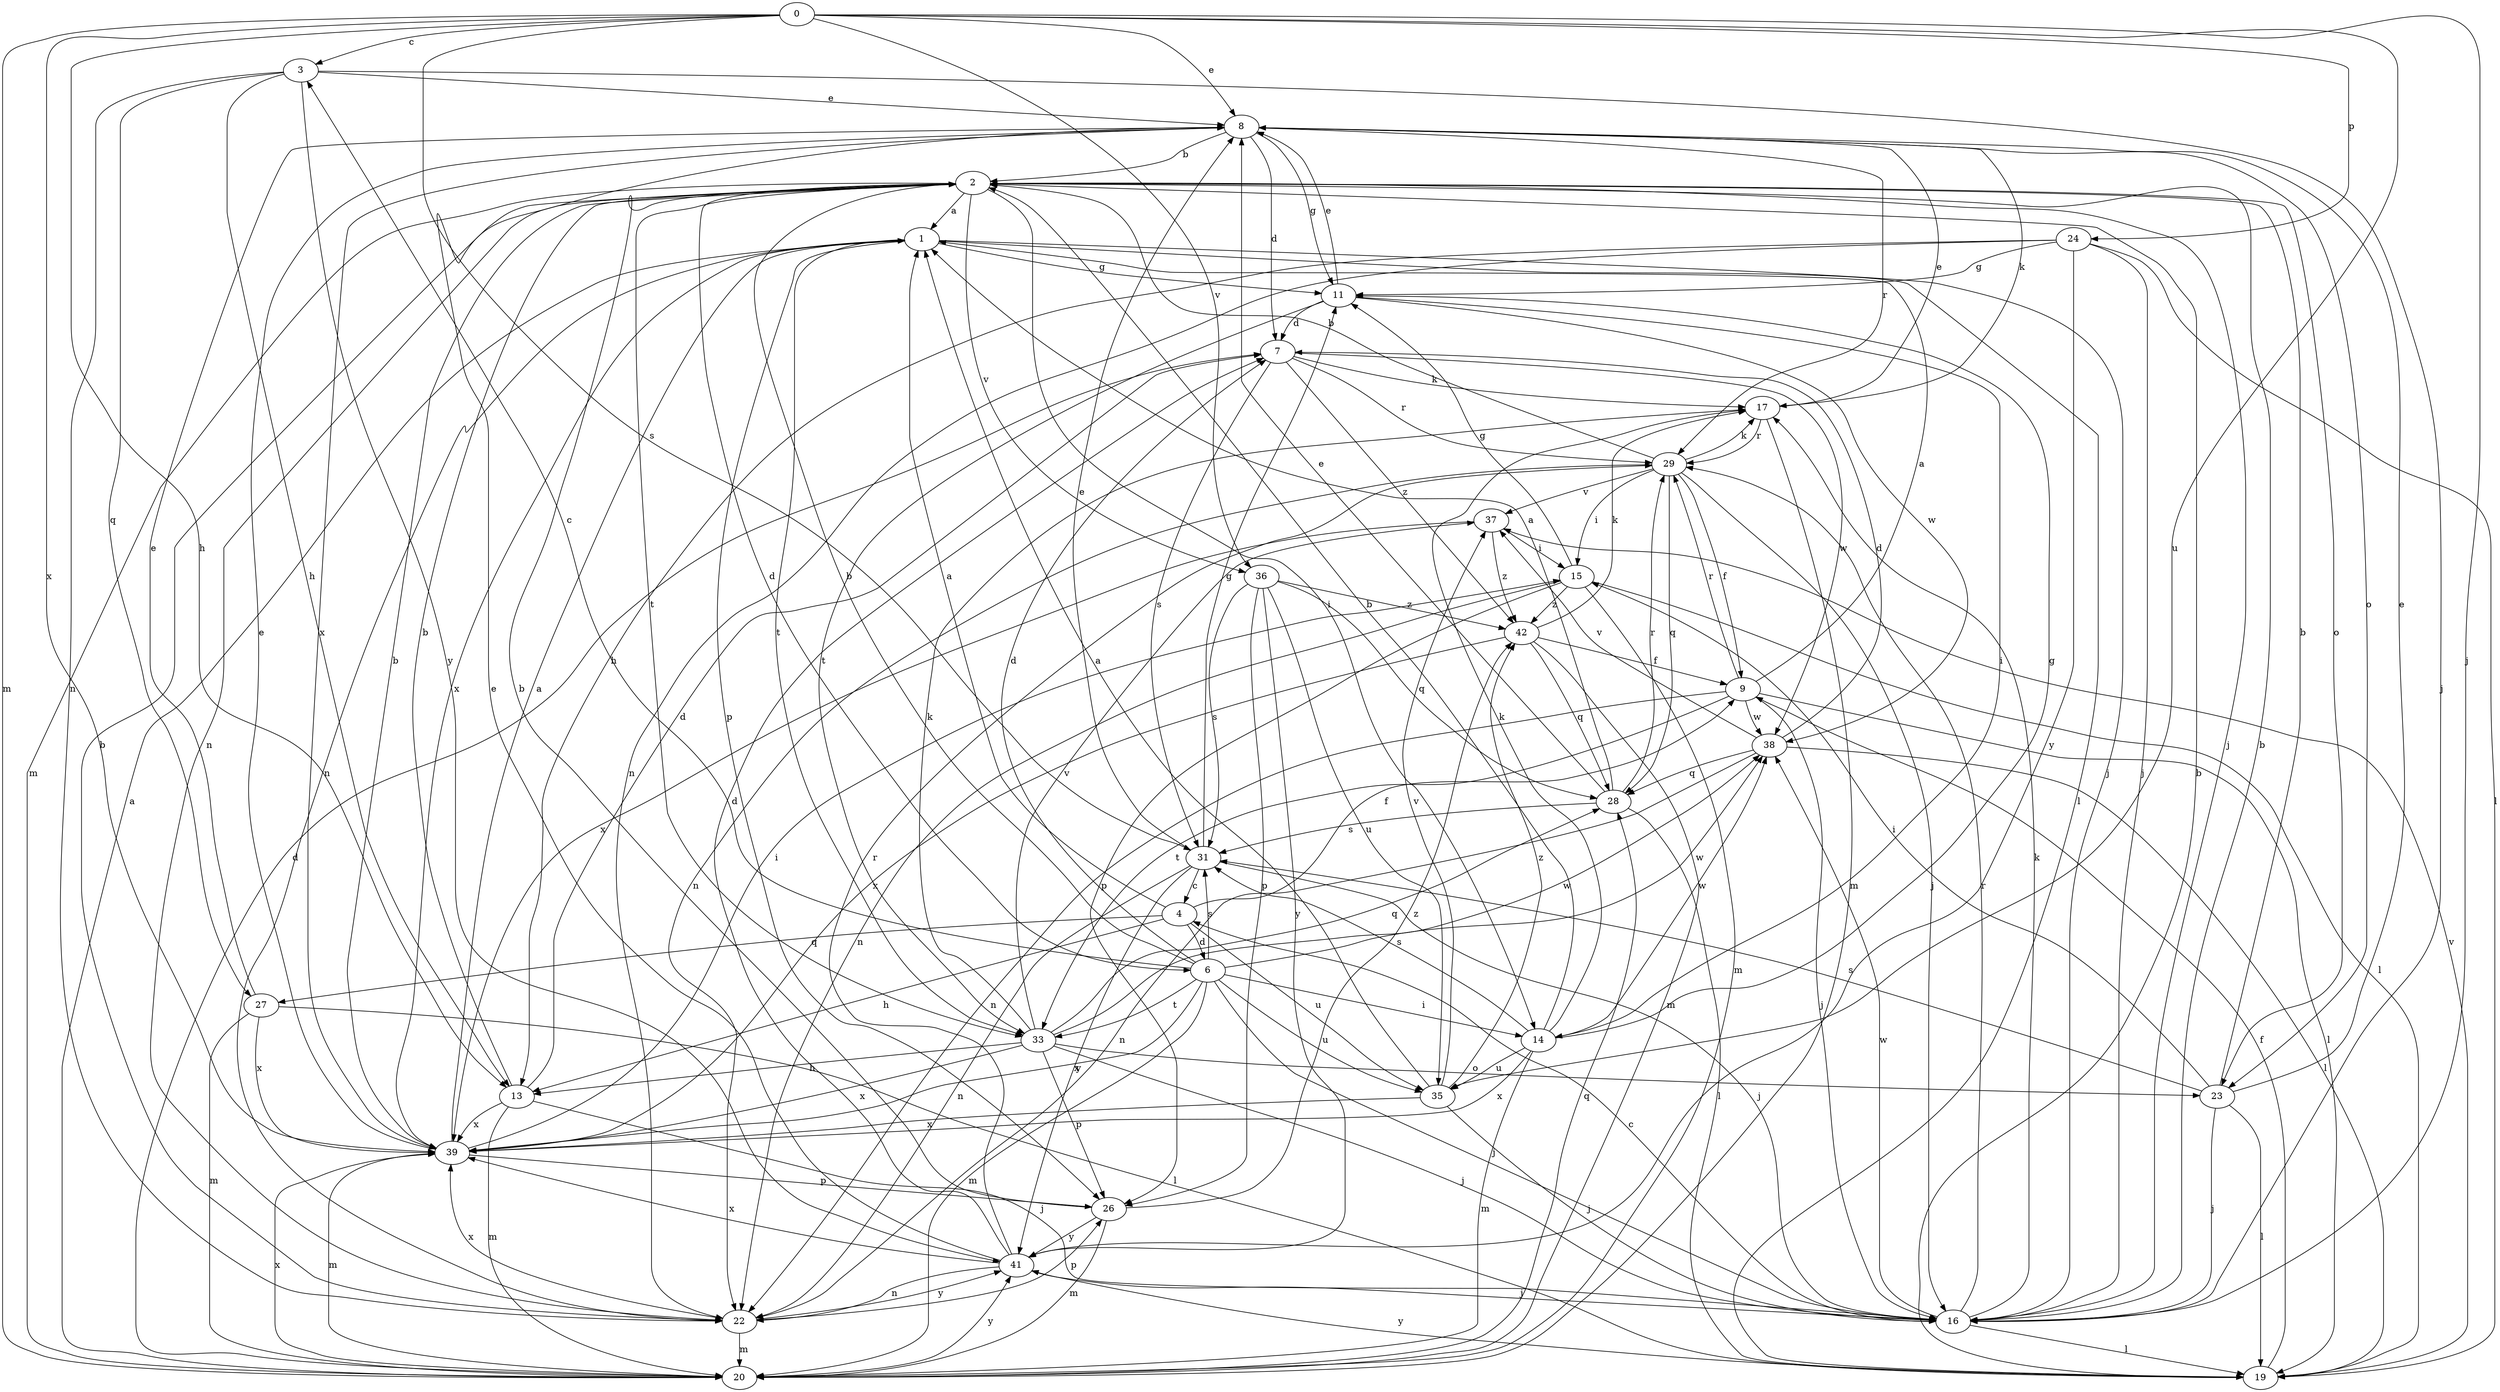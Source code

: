 strict digraph  {
0;
1;
2;
3;
4;
6;
7;
8;
9;
11;
13;
14;
15;
16;
17;
19;
20;
22;
23;
24;
26;
27;
28;
29;
31;
33;
35;
36;
37;
38;
39;
41;
42;
0 -> 3  [label=c];
0 -> 8  [label=e];
0 -> 13  [label=h];
0 -> 16  [label=j];
0 -> 20  [label=m];
0 -> 24  [label=p];
0 -> 31  [label=s];
0 -> 35  [label=u];
0 -> 36  [label=v];
0 -> 39  [label=x];
1 -> 11  [label=g];
1 -> 16  [label=j];
1 -> 19  [label=l];
1 -> 22  [label=n];
1 -> 26  [label=p];
1 -> 33  [label=t];
1 -> 39  [label=x];
2 -> 1  [label=a];
2 -> 6  [label=d];
2 -> 14  [label=i];
2 -> 16  [label=j];
2 -> 20  [label=m];
2 -> 22  [label=n];
2 -> 23  [label=o];
2 -> 33  [label=t];
2 -> 36  [label=v];
3 -> 8  [label=e];
3 -> 13  [label=h];
3 -> 16  [label=j];
3 -> 22  [label=n];
3 -> 27  [label=q];
3 -> 41  [label=y];
4 -> 1  [label=a];
4 -> 6  [label=d];
4 -> 9  [label=f];
4 -> 13  [label=h];
4 -> 27  [label=q];
4 -> 35  [label=u];
6 -> 2  [label=b];
6 -> 3  [label=c];
6 -> 7  [label=d];
6 -> 14  [label=i];
6 -> 16  [label=j];
6 -> 20  [label=m];
6 -> 31  [label=s];
6 -> 33  [label=t];
6 -> 35  [label=u];
6 -> 38  [label=w];
6 -> 39  [label=x];
7 -> 17  [label=k];
7 -> 29  [label=r];
7 -> 31  [label=s];
7 -> 38  [label=w];
7 -> 42  [label=z];
8 -> 2  [label=b];
8 -> 7  [label=d];
8 -> 11  [label=g];
8 -> 17  [label=k];
8 -> 23  [label=o];
8 -> 29  [label=r];
8 -> 39  [label=x];
9 -> 1  [label=a];
9 -> 16  [label=j];
9 -> 19  [label=l];
9 -> 22  [label=n];
9 -> 29  [label=r];
9 -> 33  [label=t];
9 -> 38  [label=w];
11 -> 7  [label=d];
11 -> 8  [label=e];
11 -> 14  [label=i];
11 -> 33  [label=t];
11 -> 38  [label=w];
13 -> 2  [label=b];
13 -> 7  [label=d];
13 -> 16  [label=j];
13 -> 20  [label=m];
13 -> 39  [label=x];
14 -> 2  [label=b];
14 -> 11  [label=g];
14 -> 17  [label=k];
14 -> 20  [label=m];
14 -> 31  [label=s];
14 -> 35  [label=u];
14 -> 38  [label=w];
14 -> 39  [label=x];
15 -> 11  [label=g];
15 -> 19  [label=l];
15 -> 20  [label=m];
15 -> 22  [label=n];
15 -> 26  [label=p];
15 -> 42  [label=z];
16 -> 2  [label=b];
16 -> 4  [label=c];
16 -> 17  [label=k];
16 -> 19  [label=l];
16 -> 29  [label=r];
16 -> 38  [label=w];
17 -> 8  [label=e];
17 -> 20  [label=m];
17 -> 29  [label=r];
19 -> 2  [label=b];
19 -> 9  [label=f];
19 -> 37  [label=v];
19 -> 41  [label=y];
20 -> 1  [label=a];
20 -> 7  [label=d];
20 -> 28  [label=q];
20 -> 39  [label=x];
20 -> 41  [label=y];
22 -> 2  [label=b];
22 -> 20  [label=m];
22 -> 26  [label=p];
22 -> 39  [label=x];
22 -> 41  [label=y];
23 -> 2  [label=b];
23 -> 8  [label=e];
23 -> 15  [label=i];
23 -> 16  [label=j];
23 -> 19  [label=l];
23 -> 31  [label=s];
24 -> 11  [label=g];
24 -> 13  [label=h];
24 -> 16  [label=j];
24 -> 19  [label=l];
24 -> 22  [label=n];
24 -> 41  [label=y];
26 -> 2  [label=b];
26 -> 20  [label=m];
26 -> 41  [label=y];
26 -> 42  [label=z];
27 -> 8  [label=e];
27 -> 19  [label=l];
27 -> 20  [label=m];
27 -> 39  [label=x];
28 -> 1  [label=a];
28 -> 8  [label=e];
28 -> 19  [label=l];
28 -> 29  [label=r];
28 -> 31  [label=s];
29 -> 2  [label=b];
29 -> 9  [label=f];
29 -> 15  [label=i];
29 -> 16  [label=j];
29 -> 17  [label=k];
29 -> 22  [label=n];
29 -> 28  [label=q];
29 -> 37  [label=v];
31 -> 4  [label=c];
31 -> 8  [label=e];
31 -> 11  [label=g];
31 -> 16  [label=j];
31 -> 22  [label=n];
31 -> 41  [label=y];
33 -> 13  [label=h];
33 -> 16  [label=j];
33 -> 17  [label=k];
33 -> 23  [label=o];
33 -> 26  [label=p];
33 -> 28  [label=q];
33 -> 37  [label=v];
33 -> 38  [label=w];
33 -> 39  [label=x];
35 -> 1  [label=a];
35 -> 16  [label=j];
35 -> 37  [label=v];
35 -> 39  [label=x];
35 -> 42  [label=z];
36 -> 26  [label=p];
36 -> 28  [label=q];
36 -> 31  [label=s];
36 -> 35  [label=u];
36 -> 41  [label=y];
36 -> 42  [label=z];
37 -> 15  [label=i];
37 -> 39  [label=x];
37 -> 42  [label=z];
38 -> 7  [label=d];
38 -> 19  [label=l];
38 -> 22  [label=n];
38 -> 28  [label=q];
38 -> 37  [label=v];
39 -> 1  [label=a];
39 -> 2  [label=b];
39 -> 8  [label=e];
39 -> 15  [label=i];
39 -> 20  [label=m];
39 -> 26  [label=p];
41 -> 7  [label=d];
41 -> 8  [label=e];
41 -> 16  [label=j];
41 -> 22  [label=n];
41 -> 29  [label=r];
41 -> 39  [label=x];
42 -> 9  [label=f];
42 -> 17  [label=k];
42 -> 20  [label=m];
42 -> 28  [label=q];
42 -> 39  [label=x];
}
